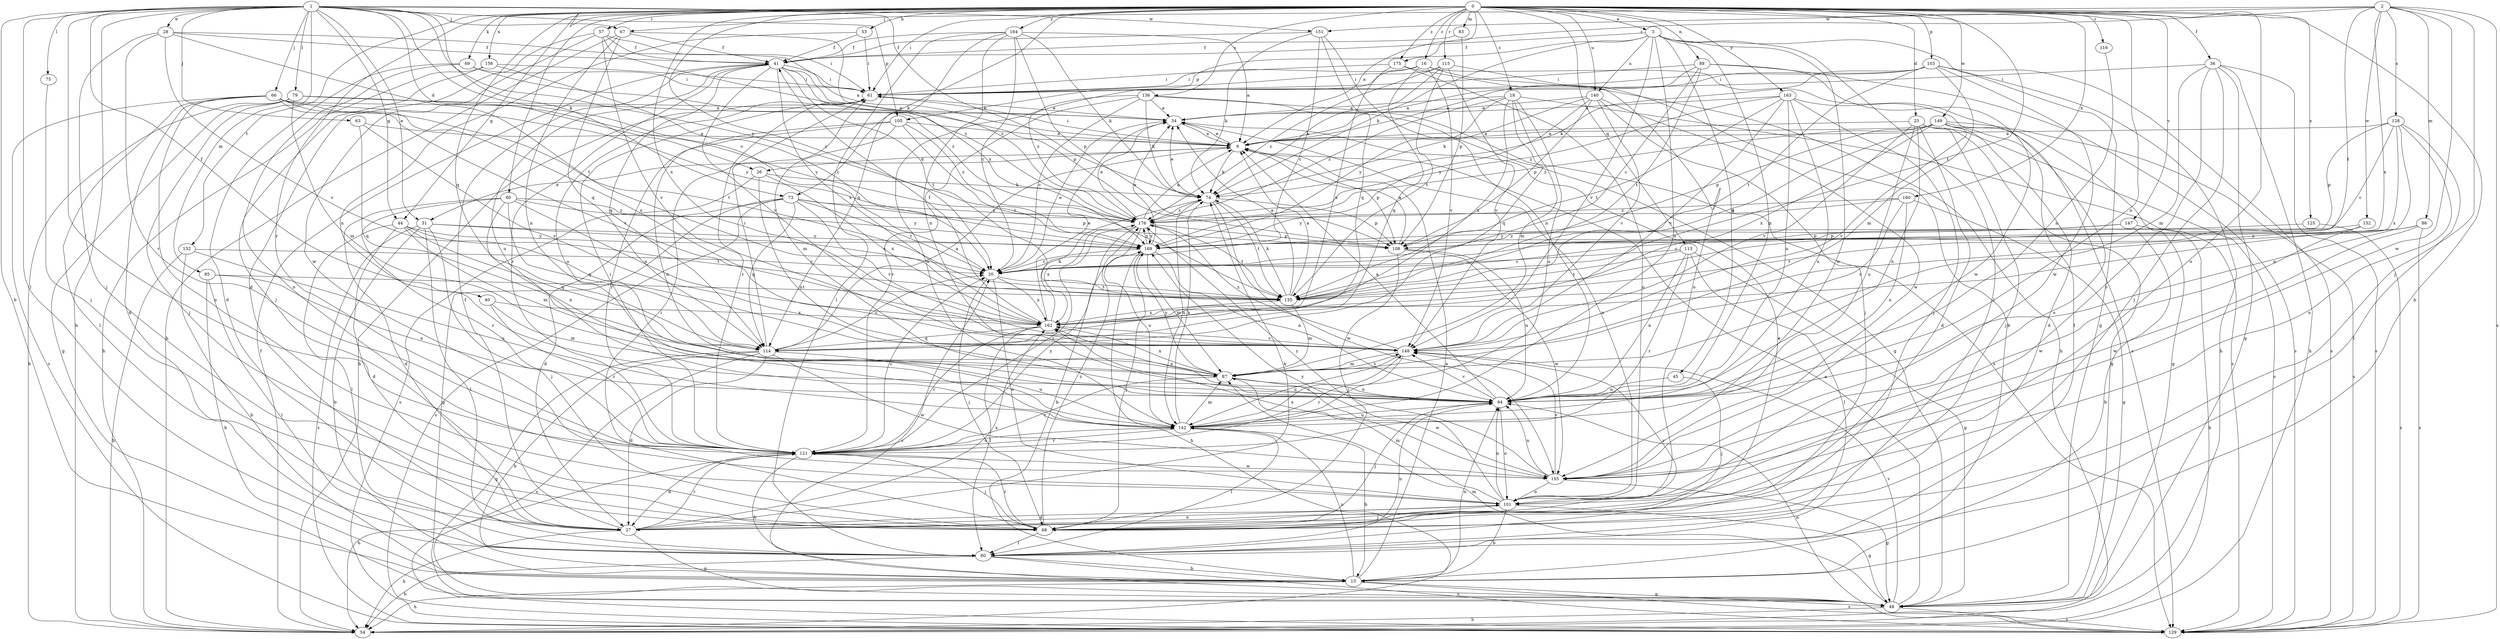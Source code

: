strict digraph  {
0;
1;
2;
3;
6;
13;
16;
18;
20;
25;
26;
27;
28;
31;
34;
36;
40;
41;
44;
45;
48;
53;
54;
57;
60;
61;
63;
66;
67;
68;
69;
73;
74;
75;
79;
80;
83;
85;
86;
87;
88;
94;
101;
103;
105;
108;
113;
114;
115;
116;
121;
125;
128;
129;
132;
135;
136;
140;
142;
147;
148;
149;
151;
152;
155;
156;
160;
162;
163;
164;
169;
175;
176;
0 -> 3  [label=a];
0 -> 6  [label=a];
0 -> 13  [label=b];
0 -> 16  [label=c];
0 -> 18  [label=c];
0 -> 20  [label=c];
0 -> 25  [label=d];
0 -> 36  [label=f];
0 -> 44  [label=g];
0 -> 53  [label=h];
0 -> 57  [label=i];
0 -> 60  [label=i];
0 -> 61  [label=i];
0 -> 69  [label=k];
0 -> 73  [label=k];
0 -> 83  [label=m];
0 -> 88  [label=n];
0 -> 94  [label=n];
0 -> 101  [label=o];
0 -> 103  [label=p];
0 -> 113  [label=q];
0 -> 114  [label=q];
0 -> 115  [label=r];
0 -> 116  [label=r];
0 -> 121  [label=r];
0 -> 125  [label=s];
0 -> 132  [label=t];
0 -> 135  [label=t];
0 -> 136  [label=u];
0 -> 140  [label=u];
0 -> 147  [label=v];
0 -> 149  [label=w];
0 -> 156  [label=x];
0 -> 160  [label=x];
0 -> 162  [label=x];
0 -> 163  [label=y];
0 -> 164  [label=y];
0 -> 175  [label=z];
1 -> 13  [label=b];
1 -> 20  [label=c];
1 -> 26  [label=d];
1 -> 28  [label=e];
1 -> 31  [label=e];
1 -> 40  [label=f];
1 -> 44  [label=g];
1 -> 54  [label=h];
1 -> 63  [label=j];
1 -> 66  [label=j];
1 -> 67  [label=j];
1 -> 73  [label=k];
1 -> 74  [label=k];
1 -> 75  [label=l];
1 -> 79  [label=l];
1 -> 80  [label=l];
1 -> 85  [label=m];
1 -> 105  [label=p];
1 -> 121  [label=r];
1 -> 151  [label=w];
1 -> 169  [label=y];
2 -> 67  [label=j];
2 -> 68  [label=j];
2 -> 86  [label=m];
2 -> 128  [label=s];
2 -> 129  [label=s];
2 -> 135  [label=t];
2 -> 151  [label=w];
2 -> 152  [label=w];
2 -> 155  [label=w];
2 -> 162  [label=x];
2 -> 175  [label=z];
3 -> 41  [label=f];
3 -> 45  [label=g];
3 -> 48  [label=g];
3 -> 74  [label=k];
3 -> 80  [label=l];
3 -> 94  [label=n];
3 -> 105  [label=p];
3 -> 140  [label=u];
3 -> 142  [label=u];
3 -> 148  [label=v];
3 -> 155  [label=w];
6 -> 26  [label=d];
6 -> 31  [label=e];
6 -> 34  [label=e];
6 -> 61  [label=i];
6 -> 74  [label=k];
6 -> 108  [label=p];
13 -> 6  [label=a];
13 -> 48  [label=g];
13 -> 54  [label=h];
13 -> 94  [label=n];
13 -> 129  [label=s];
13 -> 142  [label=u];
16 -> 61  [label=i];
16 -> 101  [label=o];
16 -> 114  [label=q];
16 -> 129  [label=s];
16 -> 148  [label=v];
16 -> 176  [label=z];
18 -> 34  [label=e];
18 -> 87  [label=m];
18 -> 114  [label=q];
18 -> 129  [label=s];
18 -> 142  [label=u];
18 -> 162  [label=x];
18 -> 169  [label=y];
18 -> 176  [label=z];
20 -> 34  [label=e];
20 -> 68  [label=j];
20 -> 101  [label=o];
20 -> 135  [label=t];
20 -> 162  [label=x];
25 -> 6  [label=a];
25 -> 27  [label=d];
25 -> 48  [label=g];
25 -> 68  [label=j];
25 -> 94  [label=n];
25 -> 129  [label=s];
25 -> 142  [label=u];
25 -> 148  [label=v];
26 -> 74  [label=k];
26 -> 94  [label=n];
26 -> 129  [label=s];
26 -> 162  [label=x];
27 -> 41  [label=f];
27 -> 48  [label=g];
27 -> 54  [label=h];
27 -> 74  [label=k];
27 -> 101  [label=o];
27 -> 121  [label=r];
27 -> 148  [label=v];
27 -> 162  [label=x];
28 -> 6  [label=a];
28 -> 41  [label=f];
28 -> 68  [label=j];
28 -> 121  [label=r];
28 -> 135  [label=t];
28 -> 148  [label=v];
31 -> 13  [label=b];
31 -> 20  [label=c];
31 -> 68  [label=j];
31 -> 80  [label=l];
31 -> 129  [label=s];
31 -> 169  [label=y];
34 -> 6  [label=a];
34 -> 101  [label=o];
36 -> 48  [label=g];
36 -> 54  [label=h];
36 -> 61  [label=i];
36 -> 68  [label=j];
36 -> 87  [label=m];
36 -> 101  [label=o];
36 -> 129  [label=s];
40 -> 87  [label=m];
40 -> 121  [label=r];
40 -> 162  [label=x];
41 -> 61  [label=i];
41 -> 108  [label=p];
41 -> 114  [label=q];
41 -> 121  [label=r];
41 -> 135  [label=t];
41 -> 142  [label=u];
41 -> 148  [label=v];
41 -> 162  [label=x];
41 -> 169  [label=y];
44 -> 27  [label=d];
44 -> 80  [label=l];
44 -> 87  [label=m];
44 -> 114  [label=q];
44 -> 135  [label=t];
44 -> 169  [label=y];
45 -> 68  [label=j];
45 -> 94  [label=n];
48 -> 6  [label=a];
48 -> 20  [label=c];
48 -> 54  [label=h];
48 -> 87  [label=m];
48 -> 129  [label=s];
48 -> 148  [label=v];
53 -> 41  [label=f];
53 -> 61  [label=i];
53 -> 94  [label=n];
54 -> 41  [label=f];
57 -> 27  [label=d];
57 -> 41  [label=f];
57 -> 61  [label=i];
57 -> 148  [label=v];
57 -> 155  [label=w];
57 -> 176  [label=z];
60 -> 27  [label=d];
60 -> 94  [label=n];
60 -> 114  [label=q];
60 -> 121  [label=r];
60 -> 162  [label=x];
60 -> 169  [label=y];
60 -> 176  [label=z];
61 -> 34  [label=e];
61 -> 54  [label=h];
61 -> 121  [label=r];
61 -> 142  [label=u];
63 -> 6  [label=a];
63 -> 114  [label=q];
63 -> 148  [label=v];
66 -> 27  [label=d];
66 -> 34  [label=e];
66 -> 80  [label=l];
66 -> 101  [label=o];
66 -> 129  [label=s];
66 -> 135  [label=t];
66 -> 148  [label=v];
66 -> 162  [label=x];
66 -> 169  [label=y];
67 -> 41  [label=f];
67 -> 54  [label=h];
67 -> 94  [label=n];
67 -> 114  [label=q];
67 -> 176  [label=z];
68 -> 61  [label=i];
68 -> 80  [label=l];
68 -> 121  [label=r];
68 -> 176  [label=z];
69 -> 27  [label=d];
69 -> 61  [label=i];
69 -> 101  [label=o];
69 -> 176  [label=z];
73 -> 20  [label=c];
73 -> 27  [label=d];
73 -> 48  [label=g];
73 -> 108  [label=p];
73 -> 114  [label=q];
73 -> 129  [label=s];
73 -> 148  [label=v];
73 -> 176  [label=z];
74 -> 34  [label=e];
74 -> 108  [label=p];
74 -> 135  [label=t];
74 -> 142  [label=u];
74 -> 155  [label=w];
74 -> 176  [label=z];
75 -> 68  [label=j];
79 -> 34  [label=e];
79 -> 48  [label=g];
79 -> 54  [label=h];
79 -> 68  [label=j];
79 -> 87  [label=m];
79 -> 169  [label=y];
80 -> 13  [label=b];
80 -> 34  [label=e];
80 -> 54  [label=h];
80 -> 94  [label=n];
80 -> 129  [label=s];
83 -> 41  [label=f];
83 -> 108  [label=p];
85 -> 13  [label=b];
85 -> 80  [label=l];
85 -> 94  [label=n];
85 -> 135  [label=t];
86 -> 20  [label=c];
86 -> 129  [label=s];
86 -> 155  [label=w];
86 -> 169  [label=y];
87 -> 94  [label=n];
87 -> 121  [label=r];
87 -> 148  [label=v];
87 -> 155  [label=w];
87 -> 162  [label=x];
87 -> 169  [label=y];
88 -> 6  [label=a];
88 -> 20  [label=c];
88 -> 61  [label=i];
88 -> 129  [label=s];
88 -> 135  [label=t];
88 -> 155  [label=w];
94 -> 6  [label=a];
94 -> 68  [label=j];
94 -> 101  [label=o];
94 -> 142  [label=u];
94 -> 148  [label=v];
94 -> 162  [label=x];
101 -> 13  [label=b];
101 -> 27  [label=d];
101 -> 48  [label=g];
101 -> 68  [label=j];
101 -> 87  [label=m];
101 -> 94  [label=n];
101 -> 169  [label=y];
103 -> 6  [label=a];
103 -> 54  [label=h];
103 -> 61  [label=i];
103 -> 74  [label=k];
103 -> 87  [label=m];
103 -> 129  [label=s];
103 -> 135  [label=t];
103 -> 155  [label=w];
105 -> 6  [label=a];
105 -> 87  [label=m];
105 -> 121  [label=r];
105 -> 135  [label=t];
105 -> 142  [label=u];
105 -> 176  [label=z];
108 -> 6  [label=a];
108 -> 68  [label=j];
108 -> 94  [label=n];
108 -> 155  [label=w];
113 -> 20  [label=c];
113 -> 48  [label=g];
113 -> 80  [label=l];
113 -> 94  [label=n];
113 -> 121  [label=r];
113 -> 135  [label=t];
114 -> 6  [label=a];
114 -> 13  [label=b];
114 -> 20  [label=c];
114 -> 27  [label=d];
114 -> 48  [label=g];
114 -> 61  [label=i];
114 -> 129  [label=s];
114 -> 142  [label=u];
114 -> 155  [label=w];
115 -> 13  [label=b];
115 -> 61  [label=i];
115 -> 74  [label=k];
115 -> 135  [label=t];
115 -> 148  [label=v];
115 -> 176  [label=z];
116 -> 94  [label=n];
121 -> 13  [label=b];
121 -> 20  [label=c];
121 -> 27  [label=d];
121 -> 54  [label=h];
121 -> 61  [label=i];
121 -> 68  [label=j];
121 -> 142  [label=u];
121 -> 155  [label=w];
121 -> 169  [label=y];
121 -> 176  [label=z];
125 -> 108  [label=p];
125 -> 129  [label=s];
128 -> 6  [label=a];
128 -> 20  [label=c];
128 -> 80  [label=l];
128 -> 94  [label=n];
128 -> 101  [label=o];
128 -> 108  [label=p];
128 -> 162  [label=x];
129 -> 94  [label=n];
132 -> 13  [label=b];
132 -> 20  [label=c];
132 -> 54  [label=h];
132 -> 142  [label=u];
135 -> 6  [label=a];
135 -> 34  [label=e];
135 -> 74  [label=k];
135 -> 87  [label=m];
135 -> 162  [label=x];
136 -> 20  [label=c];
136 -> 34  [label=e];
136 -> 48  [label=g];
136 -> 74  [label=k];
136 -> 121  [label=r];
136 -> 129  [label=s];
136 -> 142  [label=u];
140 -> 34  [label=e];
140 -> 68  [label=j];
140 -> 74  [label=k];
140 -> 108  [label=p];
140 -> 148  [label=v];
140 -> 155  [label=w];
140 -> 169  [label=y];
142 -> 13  [label=b];
142 -> 74  [label=k];
142 -> 80  [label=l];
142 -> 87  [label=m];
142 -> 121  [label=r];
142 -> 148  [label=v];
147 -> 13  [label=b];
147 -> 54  [label=h];
147 -> 108  [label=p];
147 -> 169  [label=y];
148 -> 87  [label=m];
148 -> 121  [label=r];
148 -> 142  [label=u];
148 -> 176  [label=z];
149 -> 6  [label=a];
149 -> 27  [label=d];
149 -> 48  [label=g];
149 -> 101  [label=o];
149 -> 108  [label=p];
149 -> 129  [label=s];
149 -> 135  [label=t];
149 -> 148  [label=v];
149 -> 162  [label=x];
149 -> 176  [label=z];
151 -> 20  [label=c];
151 -> 41  [label=f];
151 -> 74  [label=k];
151 -> 94  [label=n];
151 -> 114  [label=q];
152 -> 135  [label=t];
152 -> 155  [label=w];
152 -> 169  [label=y];
155 -> 48  [label=g];
155 -> 94  [label=n];
155 -> 101  [label=o];
155 -> 148  [label=v];
155 -> 162  [label=x];
155 -> 176  [label=z];
156 -> 20  [label=c];
156 -> 54  [label=h];
156 -> 61  [label=i];
156 -> 68  [label=j];
160 -> 48  [label=g];
160 -> 94  [label=n];
160 -> 148  [label=v];
160 -> 169  [label=y];
160 -> 176  [label=z];
162 -> 34  [label=e];
162 -> 41  [label=f];
162 -> 74  [label=k];
162 -> 80  [label=l];
162 -> 114  [label=q];
162 -> 121  [label=r];
162 -> 148  [label=v];
163 -> 34  [label=e];
163 -> 68  [label=j];
163 -> 80  [label=l];
163 -> 94  [label=n];
163 -> 135  [label=t];
163 -> 142  [label=u];
163 -> 148  [label=v];
163 -> 176  [label=z];
164 -> 6  [label=a];
164 -> 20  [label=c];
164 -> 41  [label=f];
164 -> 74  [label=k];
164 -> 80  [label=l];
164 -> 94  [label=n];
164 -> 108  [label=p];
164 -> 114  [label=q];
169 -> 20  [label=c];
169 -> 34  [label=e];
169 -> 54  [label=h];
169 -> 68  [label=j];
169 -> 87  [label=m];
169 -> 94  [label=n];
169 -> 176  [label=z];
175 -> 54  [label=h];
175 -> 61  [label=i];
175 -> 101  [label=o];
175 -> 162  [label=x];
176 -> 6  [label=a];
176 -> 13  [label=b];
176 -> 34  [label=e];
176 -> 108  [label=p];
176 -> 135  [label=t];
176 -> 142  [label=u];
176 -> 162  [label=x];
176 -> 169  [label=y];
}
